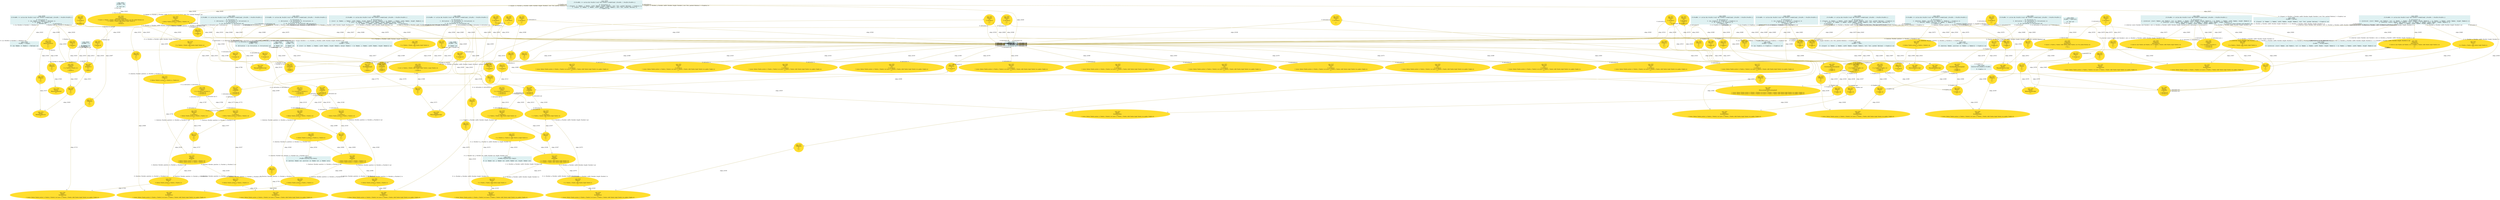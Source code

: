 digraph g{node_21521 [shape="box", style="filled", color="#dff1f2", fontname="Courier", label="node_21521
<%=a0%>=theInterface.mouse;

0: {buttons: Number out, position: {x: Number out, y: Number out}}" ]
node_21523 [shape="box", style="filled", color="#dff1f2", fontname="Courier", label="node_21523
<%=a0%>=theInterface.layout;

0: {x: Number out, y: Number out, width: Number out, height: Number out}" ]
node_21525 [shape="box", style="filled", color="#dff1f2", fontname="Courier", label="node_21525
theInterface.graphics=<%=a0%>;

0: Graphics in" ]
node_21533 [shape="ellipse", style="filled", color="#ffde2f", fontname="Times", label="node_21533
Identifier
#thebuttonsofthemouse
0: ?" ]
node_21536 [shape="ellipse", style="filled", color="#ffde2f", fontname="Times", label="node_21536
CoReference
$?
0: ?
1: ?" ]
node_21539 [shape="ellipse", style="filled", color="#ffde2f", fontname="Times", label="node_21539
Identifier
#thepositionofthemouse
0: ?" ]
node_21541 [shape="ellipse", style="filled", color="#ffde2f", fontname="Times", label="node_21541
CoReference
$?
0: ?
1: ?" ]
node_21544 [shape="ellipse", style="filled", color="#ffde2f", fontname="Times", label="node_21544
Composition
{buttons:$,position:$}
0: ?
1: ?
2: ?" ]
node_21548 [shape="ellipse", style="filled", color="#ffde2f", fontname="Times", label="node_21548
Identifier
#thelayoutforbuttonwidget
0: ?" ]
node_21551 [shape="ellipse", style="filled", color="#ffde2f", fontname="Times", label="node_21551
CoReference
$?
0: ?
1: ?" ]
node_21554 [shape="ellipse", style="filled", color="#ffde2f", fontname="Times", label="node_21554
Identifier
#thegraphicsforbuttonwidget
0: ?" ]
node_21557 [shape="ellipse", style="filled", color="#ffde2f", fontname="Times", label="node_21557
Reference
$!
0: ?
1: ?" ]
node_21570 [shape="ellipse", style="filled", color="#ffde2f", fontname="Times", label="node_21570
Reference
$!
0: ?
1: ?" ]
node_21574 [shape="ellipse", style="filled", color="#ffde2f", fontname="Times", label="node_21574
Identifier
#$withaddedmargin$
0: ?
1: ?
2: Number in" ]
node_21579 [shape="ellipse", style="filled", color="#ffde2f", fontname="Times", label="node_21579
Reference
$!
0: {x: Number, y: Number, width: Number, height: Number} out
1: ?" ]
node_21584 [shape="ellipse", style="filled", color="#ffde2f", fontname="Times", label="node_21584
Composition
{rect:$margin:$}
0: {rect: {x: Number, y: Number, width: Number, height: Number}, margin: Number} out
1: ?
2: Number in" ]
node_21588 [shape="ellipse", style="filled", color="#ffde2f", fontname="Times", label="node_21588
CoReference
$?
0: {x: Number, y: Number, width: Number, height: Number} in
1: ?" ]
node_21602 [shape="ellipse", style="filled", color="#ffde2f", fontname="Times", label="node_21602
Reference
$!
0: ?
1: ?" ]
node_21610 [shape="ellipse", style="filled", color="#ffde2f", fontname="Times", label="node_21610
Identifier
#resultof$==$
0: ?
1: ?
2: Number in" ]
node_21615 [shape="ellipse", style="filled", color="#ffde2f", fontname="Times", label="node_21615
Reference
$!
0: Boolean out
1: ?" ]
node_21620 [shape="ellipse", style="filled", color="#ffde2f", fontname="Times", label="node_21620
Composition
{a:$,b:$}
0: {a: Number, b: Number} out
1: ?
2: Number in" ]
node_21624 [shape="ellipse", style="filled", color="#ffde2f", fontname="Times", label="node_21624
CoReference
$?
0: Boolean in
1: ?" ]
node_21636 [shape="ellipse", style="filled", color="#ffde2f", fontname="Times", label="node_21636
Composition
{layout:$text:$pushed:$}
0: {layout: {x: Number, y: Number, width: Number, height: Number}, text: Text, pushed: Boolean} out
1: {x: Number, y: Number, width: Number, height: Number} in
2: Text in
3: Boolean in" ]
node_21641 [shape="ellipse", style="filled", color="#ffde2f", fontname="Times", label="node_21641
CoReference
$?
0: Graphics in
1: ?" ]
node_21659 [shape="ellipse", style="filled", color="#ffde2f", fontname="Times", label="node_21659
Identifier
#thelayoutforlabelwidget
0: ?" ]
node_21662 [shape="ellipse", style="filled", color="#ffde2f", fontname="Times", label="node_21662
CoReference
$?
0: ?
1: ?" ]
node_21665 [shape="ellipse", style="filled", color="#ffde2f", fontname="Times", label="node_21665
Identifier
#thegraphicsforlabelwidget
0: ?" ]
node_21668 [shape="ellipse", style="filled", color="#ffde2f", fontname="Times", label="node_21668
Reference
$!
0: ?
1: ?" ]
node_21677 [shape="ellipse", style="filled", color="#ffde2f", fontname="Times", label="node_21677
Reference
$!
0: ?
1: ?" ]
node_21682 [shape="ellipse", style="filled", color="#ffde2f", fontname="Times", label="node_21682
Composition
{layout:$text:$}
0: {layout: {x: Number, y: Number, width: Number, height: Number}, text: Text, pushed: Boolean} out
1: ?
2: Text in" ]
node_21686 [shape="ellipse", style="filled", color="#ffde2f", fontname="Times", label="node_21686
CoReference
$?
0: Graphics in
1: ?" ]
node_21704 [shape="ellipse", style="filled", color="#ffde2f", fontname="Times", label="node_21704
Identifier
#resultof$.mouse
0: ?
1: {mouse: {buttons: Number, position: {x: Number, y: Number}} out, layout: {x: Number, y: Number, width: Number, height: Number} out, graphics: Graphics in}" ]
node_21708 [shape="ellipse", style="filled", color="#ffde2f", fontname="Times", label="node_21708
Reference
$!
0: {buttons: Number, position: {x: Number, y: Number}} in
1: ?" ]
node_21711 [shape="ellipse", style="filled", color="#ffde2f", fontname="Times", label="node_21711
CoReference
$?
0: ?
1: ?" ]
node_21717 [shape="ellipse", style="filled", color="#ffde2f", fontname="Times", label="node_21717
Affectation
$=$
0: Activation in
1: {mouse: {buttons: Number, position: {x: Number, y: Number}} out, layout: {x: Number, y: Number, width: Number, height: Number} out, graphics: Graphics in}
2: ?" ]
node_21726 [shape="ellipse", style="filled", color="#ffde2f", fontname="Times", label="node_21726
Identifier
#resultof$.mouse
0: ?
1: {mouse: {buttons: Number, position: {x: Number, y: Number}} out, layout: {x: Number, y: Number, width: Number, height: Number} out, graphics: Graphics in}" ]
node_21730 [shape="ellipse", style="filled", color="#ffde2f", fontname="Times", label="node_21730
Reference
$!
0: {buttons: Number, position: {x: Number, y: Number}} in
1: ?" ]
node_21733 [shape="ellipse", style="filled", color="#ffde2f", fontname="Times", label="node_21733
CoReference
$?
0: ?
1: ?" ]
node_21739 [shape="ellipse", style="filled", color="#ffde2f", fontname="Times", label="node_21739
Affectation
$=$
0: Activation in
1: {mouse: {buttons: Number, position: {x: Number, y: Number}} out, layout: {x: Number, y: Number, width: Number, height: Number} out, graphics: Graphics in}
2: ?" ]
node_21748 [shape="ellipse", style="filled", color="#ffde2f", fontname="Times", label="node_21748
Identifier
#both$and$
0: ?
1: {buttons: Number, position: {x: Number, y: Number}} out
2: {buttons: Number, position: {x: Number, y: Number}} out" ]
node_21753 [shape="ellipse", style="filled", color="#ffde2f", fontname="Times", label="node_21753
CoReference
$?
0: {buttons: Number in, position: {x: Number in, y: Number in}}
1: ?" ]
node_21756 [shape="ellipse", style="filled", color="#ffde2f", fontname="Times", label="node_21756
Reference
$!
0: ?
1: ?" ]
node_21760 [shape="ellipse", style="filled", color="#ffde2f", fontname="Times", label="node_21760
Affectation
$=$
0: Activation in
1: {buttons: Number, position: {x: Number, y: Number}} out
2: ?" ]
node_21765 [shape="ellipse", style="filled", color="#ffde2f", fontname="Times", label="node_21765
Affectation
$=$
0: Activation in
1: {buttons: Number, position: {x: Number, y: Number}} out
2: ?" ]
node_21770 [shape="ellipse", style="filled", color="#ffde2f", fontname="Times", label="node_21770
Identifier
variableall$$
0: ?
1: Activation out
2: Activation out" ]
node_21775 [shape="ellipse", style="filled", color="#ffde2f", fontname="Times", label="node_21775
CoReference
$?
0: Activation in
1: ?" ]
node_21783 [shape="ellipse", style="filled", color="#ffde2f", fontname="Times", label="node_21783
Reference
$!
0: Activation out
1: ?" ]
node_21786 [shape="ellipse", style="filled", color="#ffde2f", fontname="Times", label="node_21786
Composition
{a:$b:$}
0: {a: Activation, b: Activation} in
1: Activation out
2: Activation out" ]
node_21803 [shape="ellipse", style="filled", color="#ffde2f", fontname="Times", label="node_21803
Identifier
#thelayoutofsplitcolumncontaining$and$
0: ?
1: {mouse: {buttons: Number, position: {x: Number, y: Number}} out, layout: {x: Number, y: Number, width: Number, height: Number} out, graphics: Graphics in}
2: {mouse: {buttons: Number, position: {x: Number, y: Number}} out, layout: {x: Number, y: Number, width: Number, height: Number} out, graphics: Graphics in}" ]
node_21808 [shape="ellipse", style="filled", color="#ffde2f", fontname="Times", label="node_21808
CoReference
$?
0: ?
1: ?" ]
node_21811 [shape="ellipse", style="filled", color="#ffde2f", fontname="Times", label="node_21811
Identifier
#resultof$.graphics
0: ?
1: {mouse: {buttons: Number, position: {x: Number, y: Number}} out, layout: {x: Number, y: Number, width: Number, height: Number} out, graphics: Graphics in}" ]
node_21815 [shape="ellipse", style="filled", color="#ffde2f", fontname="Times", label="node_21815
Reference
$!
0: Graphics out
1: ?" ]
node_21818 [shape="ellipse", style="filled", color="#ffde2f", fontname="Times", label="node_21818
CoReference
$?
0: ?
1: ?" ]
node_21824 [shape="ellipse", style="filled", color="#ffde2f", fontname="Times", label="node_21824
Affectation
$=$
0: Activation in
1: {mouse: {buttons: Number, position: {x: Number, y: Number}} out, layout: {x: Number, y: Number, width: Number, height: Number} out, graphics: Graphics in}
2: ?" ]
node_21833 [shape="ellipse", style="filled", color="#ffde2f", fontname="Times", label="node_21833
Identifier
#resultof$.graphics
0: ?
1: {mouse: {buttons: Number, position: {x: Number, y: Number}} out, layout: {x: Number, y: Number, width: Number, height: Number} out, graphics: Graphics in}" ]
node_21837 [shape="ellipse", style="filled", color="#ffde2f", fontname="Times", label="node_21837
Reference
$!
0: Graphics out
1: ?" ]
node_21840 [shape="ellipse", style="filled", color="#ffde2f", fontname="Times", label="node_21840
CoReference
$?
0: ?
1: ?" ]
node_21846 [shape="ellipse", style="filled", color="#ffde2f", fontname="Times", label="node_21846
Affectation
$=$
0: Activation in
1: {mouse: {buttons: Number, position: {x: Number, y: Number}} out, layout: {x: Number, y: Number, width: Number, height: Number} out, graphics: Graphics in}
2: ?" ]
node_21855 [shape="ellipse", style="filled", color="#ffde2f", fontname="Times", label="node_21855
Identifier
#resultofgraphicscontaining$and$
0: ?
1: Graphics in
2: Graphics in" ]
node_21860 [shape="ellipse", style="filled", color="#ffde2f", fontname="Times", label="node_21860
Reference
$!
0: Graphics out
1: ?" ]
node_21866 [shape="ellipse", style="filled", color="#ffde2f", fontname="Times", label="node_21866
Composition
{a:$,b:$}
0: {a: Graphics, b: Graphics} out
1: Graphics in
2: Graphics in" ]
node_21870 [shape="ellipse", style="filled", color="#ffde2f", fontname="Times", label="node_21870
CoReference
$?
0: Graphics in
1: ?" ]
node_21895 [shape="ellipse", style="filled", color="#ffde2f", fontname="Times", label="node_21895
Composition
{start:$end:$}
0: ?
1: Number in
2: Number in" ]
node_21899 [shape="ellipse", style="filled", color="#ffde2f", fontname="Times", label="node_21899
Reference
$!
0: ?
1: ?" ]
node_21903 [shape="ellipse", style="filled", color="#ffde2f", fontname="Times", label="node_21903
Composition
{interval:$rect:$}
0: {interval: {start: Number, end: Number}, rect: {x: Number, y: Number, width: Number, height: Number}} out
1: ?
2: ?" ]
node_21907 [shape="ellipse", style="filled", color="#ffde2f", fontname="Times", label="node_21907
Identifier
#resultof$.layout
0: ?
1: {mouse: {buttons: Number, position: {x: Number, y: Number}} out, layout: {x: Number, y: Number, width: Number, height: Number} out, graphics: Graphics in}" ]
node_21911 [shape="ellipse", style="filled", color="#ffde2f", fontname="Times", label="node_21911
Reference
$!
0: {x: Number, y: Number, width: Number, height: Number} in
1: ?" ]
node_21914 [shape="ellipse", style="filled", color="#ffde2f", fontname="Times", label="node_21914
CoReference
$?
0: ?
1: ?" ]
node_21920 [shape="ellipse", style="filled", color="#ffde2f", fontname="Times", label="node_21920
Affectation
$=$
0: Activation in
1: {mouse: {buttons: Number, position: {x: Number, y: Number}} out, layout: {x: Number, y: Number, width: Number, height: Number} out, graphics: Graphics in}
2: ?" ]
node_21934 [shape="ellipse", style="filled", color="#ffde2f", fontname="Times", label="node_21934
Composition
{start:$end:$}
0: ?
1: Number in
2: Number in" ]
node_21938 [shape="ellipse", style="filled", color="#ffde2f", fontname="Times", label="node_21938
Composition
{interval:$rect:$}
0: {interval: {start: Number, end: Number}, rect: {x: Number, y: Number, width: Number, height: Number}} out
1: ?
2: ?" ]
node_21942 [shape="ellipse", style="filled", color="#ffde2f", fontname="Times", label="node_21942
Identifier
#resultof$.layout
0: ?
1: {mouse: {buttons: Number, position: {x: Number, y: Number}} out, layout: {x: Number, y: Number, width: Number, height: Number} out, graphics: Graphics in}" ]
node_21946 [shape="ellipse", style="filled", color="#ffde2f", fontname="Times", label="node_21946
Reference
$!
0: {x: Number, y: Number, width: Number, height: Number} in
1: ?" ]
node_21949 [shape="ellipse", style="filled", color="#ffde2f", fontname="Times", label="node_21949
CoReference
$?
0: ?
1: ?" ]
node_21955 [shape="ellipse", style="filled", color="#ffde2f", fontname="Times", label="node_21955
Affectation
$=$
0: Activation in
1: {mouse: {buttons: Number, position: {x: Number, y: Number}} out, layout: {x: Number, y: Number, width: Number, height: Number} out, graphics: Graphics in}
2: ?" ]
node_21969 [shape="ellipse", style="filled", color="#ffde2f", fontname="Times", label="node_21969
Identifier
variableall$$
0: ?
1: Activation out
2: Activation out" ]
node_21974 [shape="ellipse", style="filled", color="#ffde2f", fontname="Times", label="node_21974
CoReference
$?
0: Activation in
1: ?" ]
node_21977 [shape="ellipse", style="filled", color="#ffde2f", fontname="Times", label="node_21977
Reference
$!
0: Activation out
1: ?" ]
node_21980 [shape="ellipse", style="filled", color="#ffde2f", fontname="Times", label="node_21980
Composition
{a:$b:$}
0: {a: Activation, b: Activation} in
1: Activation out
2: Activation out" ]
node_22002 [shape="ellipse", style="filled", color="#ffde2f", fontname="Times", label="node_22002
Identifier
#themouseforcursorwidget
0: ?" ]
node_22005 [shape="ellipse", style="filled", color="#ffde2f", fontname="Times", label="node_22005
CoReference
$?
0: ?
1: ?" ]
node_22008 [shape="ellipse", style="filled", color="#ffde2f", fontname="Times", label="node_22008
Identifier
#thegraphicsforcursorwidget
0: ?" ]
node_22011 [shape="ellipse", style="filled", color="#ffde2f", fontname="Times", label="node_22011
Reference
$!
0: ?
1: ?" ]
node_22020 [shape="ellipse", style="filled", color="#ffde2f", fontname="Times", label="node_22020
Reference
$!
0: {buttons: Number, position: {x: Number, y: Number}} out
1: ?" ]
node_22023 [shape="ellipse", style="filled", color="#ffde2f", fontname="Times", label="node_22023
CoReference
$?
0: Graphics in
1: ?" ]
node_22040 [shape="ellipse", style="filled", color="#ffde2f", fontname="Times", label="node_22040
Identifier
#resultof$.mouse
0: ?
1: {mouse: {buttons: Number, position: {x: Number, y: Number}} out, layout: {x: Number, y: Number, width: Number, height: Number} out, graphics: Graphics in}" ]
node_22044 [shape="ellipse", style="filled", color="#ffde2f", fontname="Times", label="node_22044
Reference
$!
0: {buttons: Number, position: {x: Number, y: Number}} in
1: ?" ]
node_22047 [shape="ellipse", style="filled", color="#ffde2f", fontname="Times", label="node_22047
CoReference
$?
0: ?
1: ?" ]
node_22053 [shape="ellipse", style="filled", color="#ffde2f", fontname="Times", label="node_22053
Affectation
$=$
0: Activation in
1: {mouse: {buttons: Number, position: {x: Number, y: Number}} out, layout: {x: Number, y: Number, width: Number, height: Number} out, graphics: Graphics in}
2: ?" ]
node_22062 [shape="ellipse", style="filled", color="#ffde2f", fontname="Times", label="node_22062
Identifier
#resultof$.mouse
0: ?
1: {mouse: {buttons: Number, position: {x: Number, y: Number}} out, layout: {x: Number, y: Number, width: Number, height: Number} out, graphics: Graphics in}" ]
node_22066 [shape="ellipse", style="filled", color="#ffde2f", fontname="Times", label="node_22066
Reference
$!
0: {buttons: Number, position: {x: Number, y: Number}} in
1: ?" ]
node_22069 [shape="ellipse", style="filled", color="#ffde2f", fontname="Times", label="node_22069
CoReference
$?
0: ?
1: ?" ]
node_22075 [shape="ellipse", style="filled", color="#ffde2f", fontname="Times", label="node_22075
Affectation
$=$
0: Activation in
1: {mouse: {buttons: Number, position: {x: Number, y: Number}} out, layout: {x: Number, y: Number, width: Number, height: Number} out, graphics: Graphics in}
2: ?" ]
node_22084 [shape="ellipse", style="filled", color="#ffde2f", fontname="Times", label="node_22084
Identifier
#both$and$
0: ?
1: {buttons: Number, position: {x: Number, y: Number}} out
2: {buttons: Number, position: {x: Number, y: Number}} out" ]
node_22089 [shape="ellipse", style="filled", color="#ffde2f", fontname="Times", label="node_22089
CoReference
$?
0: {buttons: Number in, position: {x: Number in, y: Number in}}
1: ?" ]
node_22092 [shape="ellipse", style="filled", color="#ffde2f", fontname="Times", label="node_22092
Reference
$!
0: ?
1: ?" ]
node_22096 [shape="ellipse", style="filled", color="#ffde2f", fontname="Times", label="node_22096
Affectation
$=$
0: Activation in
1: {buttons: Number, position: {x: Number, y: Number}} out
2: ?" ]
node_22101 [shape="ellipse", style="filled", color="#ffde2f", fontname="Times", label="node_22101
Affectation
$=$
0: Activation in
1: {buttons: Number, position: {x: Number, y: Number}} out
2: ?" ]
node_22106 [shape="ellipse", style="filled", color="#ffde2f", fontname="Times", label="node_22106
Identifier
variableall$$
0: ?
1: Activation out
2: Activation out" ]
node_22111 [shape="ellipse", style="filled", color="#ffde2f", fontname="Times", label="node_22111
CoReference
$?
0: Activation in
1: ?" ]
node_22114 [shape="ellipse", style="filled", color="#ffde2f", fontname="Times", label="node_22114
Reference
$!
0: Activation out
1: ?" ]
node_22117 [shape="ellipse", style="filled", color="#ffde2f", fontname="Times", label="node_22117
Composition
{a:$b:$}
0: {a: Activation, b: Activation} in
1: Activation out
2: Activation out" ]
node_22134 [shape="ellipse", style="filled", color="#ffde2f", fontname="Times", label="node_22134
Identifier
#resultof$.layout
0: ?
1: {mouse: {buttons: Number, position: {x: Number, y: Number}} out, layout: {x: Number, y: Number, width: Number, height: Number} out, graphics: Graphics in}" ]
node_22138 [shape="ellipse", style="filled", color="#ffde2f", fontname="Times", label="node_22138
Reference
$!
0: {x: Number, y: Number, width: Number, height: Number} in
1: ?" ]
node_22141 [shape="ellipse", style="filled", color="#ffde2f", fontname="Times", label="node_22141
CoReference
$?
0: ?
1: ?" ]
node_22147 [shape="ellipse", style="filled", color="#ffde2f", fontname="Times", label="node_22147
Affectation
$=$
0: Activation in
1: {mouse: {buttons: Number, position: {x: Number, y: Number}} out, layout: {x: Number, y: Number, width: Number, height: Number} out, graphics: Graphics in}
2: ?" ]
node_22156 [shape="ellipse", style="filled", color="#ffde2f", fontname="Times", label="node_22156
Identifier
#resultof$.layout
0: ?
1: {mouse: {buttons: Number, position: {x: Number, y: Number}} out, layout: {x: Number, y: Number, width: Number, height: Number} out, graphics: Graphics in}" ]
node_22160 [shape="ellipse", style="filled", color="#ffde2f", fontname="Times", label="node_22160
Reference
$!
0: {x: Number, y: Number, width: Number, height: Number} in
1: ?" ]
node_22163 [shape="ellipse", style="filled", color="#ffde2f", fontname="Times", label="node_22163
CoReference
$?
0: ?
1: ?" ]
node_22169 [shape="ellipse", style="filled", color="#ffde2f", fontname="Times", label="node_22169
Affectation
$=$
0: Activation in
1: {mouse: {buttons: Number, position: {x: Number, y: Number}} out, layout: {x: Number, y: Number, width: Number, height: Number} out, graphics: Graphics in}
2: ?" ]
node_22178 [shape="ellipse", style="filled", color="#ffde2f", fontname="Times", label="node_22178
Identifier
#both2$and$
0: ?
1: {x: Number, y: Number, width: Number, height: Number} out
2: {x: Number, y: Number, width: Number, height: Number} out" ]
node_22183 [shape="ellipse", style="filled", color="#ffde2f", fontname="Times", label="node_22183
CoReference
$?
0: {x: Number in, y: Number in, width: Number in, height: Number in}
1: ?" ]
node_22186 [shape="ellipse", style="filled", color="#ffde2f", fontname="Times", label="node_22186
Reference
$!
0: ?
1: ?" ]
node_22190 [shape="ellipse", style="filled", color="#ffde2f", fontname="Times", label="node_22190
Affectation
$=$
0: Activation in
1: {x: Number, y: Number, width: Number, height: Number} out
2: ?" ]
node_22195 [shape="ellipse", style="filled", color="#ffde2f", fontname="Times", label="node_22195
Affectation
$=$
0: Activation in
1: {x: Number, y: Number, width: Number, height: Number} out
2: ?" ]
node_22200 [shape="ellipse", style="filled", color="#ffde2f", fontname="Times", label="node_22200
Identifier
variableall$$
0: ?
1: Activation out
2: Activation out" ]
node_22205 [shape="ellipse", style="filled", color="#ffde2f", fontname="Times", label="node_22205
CoReference
$?
0: Activation in
1: ?" ]
node_22208 [shape="ellipse", style="filled", color="#ffde2f", fontname="Times", label="node_22208
Reference
$!
0: Activation out
1: ?" ]
node_22211 [shape="ellipse", style="filled", color="#ffde2f", fontname="Times", label="node_22211
Composition
{a:$b:$}
0: {a: Activation, b: Activation} in
1: Activation out
2: Activation out" ]
node_22228 [shape="ellipse", style="filled", color="#ffde2f", fontname="Times", label="node_22228
Identifier
#resultof$.graphics
0: ?
1: {mouse: {buttons: Number, position: {x: Number, y: Number}} out, layout: {x: Number, y: Number, width: Number, height: Number} out, graphics: Graphics in}" ]
node_22232 [shape="ellipse", style="filled", color="#ffde2f", fontname="Times", label="node_22232
Reference
$!
0: Graphics out
1: ?" ]
node_22235 [shape="ellipse", style="filled", color="#ffde2f", fontname="Times", label="node_22235
CoReference
$?
0: ?
1: ?" ]
node_22241 [shape="ellipse", style="filled", color="#ffde2f", fontname="Times", label="node_22241
Affectation
$=$
0: Activation in
1: {mouse: {buttons: Number, position: {x: Number, y: Number}} out, layout: {x: Number, y: Number, width: Number, height: Number} out, graphics: Graphics in}
2: ?" ]
node_22250 [shape="ellipse", style="filled", color="#ffde2f", fontname="Times", label="node_22250
Identifier
#resultof$.graphics
0: ?
1: {mouse: {buttons: Number, position: {x: Number, y: Number}} out, layout: {x: Number, y: Number, width: Number, height: Number} out, graphics: Graphics in}" ]
node_22254 [shape="ellipse", style="filled", color="#ffde2f", fontname="Times", label="node_22254
Reference
$!
0: Graphics out
1: ?" ]
node_22257 [shape="ellipse", style="filled", color="#ffde2f", fontname="Times", label="node_22257
CoReference
$?
0: ?
1: ?" ]
node_22263 [shape="ellipse", style="filled", color="#ffde2f", fontname="Times", label="node_22263
Affectation
$=$
0: Activation in
1: {mouse: {buttons: Number, position: {x: Number, y: Number}} out, layout: {x: Number, y: Number, width: Number, height: Number} out, graphics: Graphics in}
2: ?" ]
node_22272 [shape="ellipse", style="filled", color="#ffde2f", fontname="Times", label="node_22272
Identifier
#resultofgraphicscontaining$and$
0: ?
1: Graphics in
2: Graphics in" ]
node_22277 [shape="ellipse", style="filled", color="#ffde2f", fontname="Times", label="node_22277
Reference
$!
0: Graphics out
1: ?" ]
node_22280 [shape="ellipse", style="filled", color="#ffde2f", fontname="Times", label="node_22280
Composition
{a:$,b:$}
0: {a: Graphics, b: Graphics} out
1: Graphics in
2: Graphics in" ]
node_22284 [shape="ellipse", style="filled", color="#ffde2f", fontname="Times", label="node_22284
CoReference
$?
0: Graphics in
1: ?" ]
node_22301 [shape="box", style="filled", color="#dff1f2", fontname="Courier", label="node_22301
<%=a0%> = active;

0: Activation out" ]
node_22388 [shape="box", style="filled", color="#dff1f2", fontname="Courier", label="node_22388
<%=a0%> = button;

0: {{layout: {x: Number, y: Number, width: Number, height: Number}, text: Text, pushed: Boolean} -> Graphics} out" ]
node_22390 [shape="box", style="filled", color="#dff1f2", fontname="Courier", label="node_22390
<%=a0%> = inset;

0: {{rect: {x: Number, y: Number, width: Number, height: Number}, margin: Number} -> {x: Number, y: Number, width: Number, height: Number}} out" ]
node_22392 [shape="box", style="filled", color="#dff1f2", fontname="Courier", label="node_22392
<%=a0%> = isEqual;

0: {{a: Number, b: Number} -> Boolean} out" ]
node_22394 [shape="box", style="filled", color="#dff1f2", fontname="Courier", label="node_22394
<%=a0%> = label;

0: {{layout: {x: Number, y: Number, width: Number, height: Number}, text: Text, pushed: Boolean} -> Graphics} out" ]
node_22396 [shape="box", style="filled", color="#dff1f2", fontname="Courier", label="node_22396
<%=a0%> = all;

0: {Activation -> {a: Activation, b: Activation}} out" ]
node_22401 [shape="box", style="filled", color="#dff1f2", fontname="Courier", label="node_22401
<%=a0%> = group;

0: {{a: Graphics, b: Graphics} -> Graphics} out" ]
node_22404 [shape="box", style="filled", color="#dff1f2", fontname="Courier", label="node_22404
<%=a0%> = columnElement;

0: {{interval: {start: Number, end: Number}, rect: {x: Number, y: Number, width: Number, height: Number}} -> {x: Number, y: Number, width: Number, height: Number}} out" ]
node_22407 [shape="box", style="filled", color="#dff1f2", fontname="Courier", label="node_22407
<%=a0%> = cursor;

0: {{buttons: Number, position: {x: Number, y: Number}} -> Graphics} out" ]
node_22409 [shape="box", style="filled", color="#dff1f2", fontname="Courier", label="node_22409
<%=a0%> = 20;

0: Number out" ]
node_22412 [shape="box", style="filled", color="#dff1f2", fontname="Courier", label="node_22412
<%=a0%> = 1;

0: Number out" ]
node_22416 [shape="box", style="filled", color="#dff1f2", fontname="Courier", label="node_22416
<%=a0%> = 0;

0: Number out" ]
node_22418 [shape="box", style="filled", color="#dff1f2", fontname="Courier", label="node_22418
<%=a0%> = 0.5;

0: Number out" ]
node_22421 [shape="box", style="filled", color="#dff1f2", fontname="Courier", label="node_22421
<%=a0%> = OK;

0: Text out" ]
node_22423 [shape="box", style="filled", color="#dff1f2", fontname="Courier", label="node_22423
<%=a0%> = Labeltext;

0: Text out" ]
node_22425 [shape="box", style="filled", color="#dff1f2", fontname="Courier", label="node_22425
if(<%=a0%> === active && <%=a1%>!==null && <%=a1%>!==undefined) {<%=a3%> = <%=a1%>(<%=a2%>);}

0: Activation in
1: {{rect: {x: Number, y: Number, width: Number, height: Number}, margin: Number} -> {x: Number, y: Number, width: Number, height: Number}} in
2: {rect: {x: Number, y: Number, width: Number, height: Number}, margin: Number} in
3: {x: Number, y: Number, width: Number, height: Number} out" ]
node_22430 [shape="box", style="filled", color="#dff1f2", fontname="Courier", label="node_22430
if(<%=a0%> === active && <%=a1%>!==null && <%=a1%>!==undefined) {<%=a3%> = <%=a1%>(<%=a2%>);}

0: Activation in
1: {{a: Number, b: Number} -> Boolean} in
2: {a: Number, b: Number} in
3: Boolean out" ]
node_22435 [shape="box", style="filled", color="#dff1f2", fontname="Courier", label="node_22435
if(<%=a0%> === active && <%=a1%>!==null && <%=a1%>!==undefined) {<%=a3%> = <%=a1%>(<%=a2%>);}

0: Activation in
1: {{layout: {x: Number, y: Number, width: Number, height: Number}, text: Text, pushed: Boolean} -> Graphics} in
2: {layout: {x: Number, y: Number, width: Number, height: Number}, text: Text, pushed: Boolean} in
3: Graphics out" ]
node_22440 [shape="box", style="filled", color="#dff1f2", fontname="Courier", label="node_22440
if(<%=a0%> === active && <%=a1%>!==null && <%=a1%>!==undefined) {<%=a3%> = <%=a1%>(<%=a2%>);}

0: Activation in
1: {{layout: {x: Number, y: Number, width: Number, height: Number}, text: Text, pushed: Boolean} -> Graphics} in
2: {layout: {x: Number, y: Number, width: Number, height: Number}, text: Text, pushed: Boolean} in
3: Graphics out" ]
node_22445 [shape="box", style="filled", color="#dff1f2", fontname="Courier", label="node_22445
if(<%=a0%> === active && <%=a1%>!==null && <%=a1%>!==undefined) {<%=a3%> = <%=a1%>(<%=a2%>);}

0: Activation in
1: {Activation -> {a: Activation, b: Activation}} in
2: Activation in
3: {a: Activation, b: Activation} out" ]
node_22450 [shape="box", style="filled", color="#dff1f2", fontname="Courier", label="node_22450
if(<%=a0%> === active && <%=a1%>!==null && <%=a1%>!==undefined) {<%=a3%> = <%=a1%>(<%=a2%>);}

0: Activation in
1: {{a: Graphics, b: Graphics} -> Graphics} in
2: {a: Graphics, b: Graphics} in
3: Graphics out" ]
node_22455 [shape="box", style="filled", color="#dff1f2", fontname="Courier", label="node_22455
if(<%=a0%> === active && <%=a1%>!==null && <%=a1%>!==undefined) {<%=a3%> = <%=a1%>(<%=a2%>);}

0: Activation in
1: {{interval: {start: Number, end: Number}, rect: {x: Number, y: Number, width: Number, height: Number}} -> {x: Number, y: Number, width: Number, height: Number}} in
2: {interval: {start: Number, end: Number}, rect: {x: Number, y: Number, width: Number, height: Number}} in
3: {x: Number, y: Number, width: Number, height: Number} out" ]
node_22461 [shape="box", style="filled", color="#dff1f2", fontname="Courier", label="node_22461
if(<%=a0%> === active && <%=a1%>!==null && <%=a1%>!==undefined) {<%=a3%> = <%=a1%>(<%=a2%>);}

0: Activation in
1: {{interval: {start: Number, end: Number}, rect: {x: Number, y: Number, width: Number, height: Number}} -> {x: Number, y: Number, width: Number, height: Number}} in
2: {interval: {start: Number, end: Number}, rect: {x: Number, y: Number, width: Number, height: Number}} in
3: {x: Number, y: Number, width: Number, height: Number} out" ]
node_22467 [shape="box", style="filled", color="#dff1f2", fontname="Courier", label="node_22467
if(<%=a0%> === active && <%=a1%>!==null && <%=a1%>!==undefined) {<%=a3%> = <%=a1%>(<%=a2%>);}

0: Activation in
1: {Activation -> {a: Activation, b: Activation}} in
2: Activation in
3: {a: Activation, b: Activation} out" ]
node_22472 [shape="box", style="filled", color="#dff1f2", fontname="Courier", label="node_22472
if(<%=a0%> === active && <%=a1%>!==null && <%=a1%>!==undefined) {<%=a3%> = <%=a1%>(<%=a2%>);}

0: Activation in
1: {{buttons: Number, position: {x: Number, y: Number}} -> Graphics} in
2: {buttons: Number, position: {x: Number, y: Number}} in
3: Graphics out" ]
node_22477 [shape="box", style="filled", color="#dff1f2", fontname="Courier", label="node_22477
if(<%=a0%> === active && <%=a1%>!==null && <%=a1%>!==undefined) {<%=a3%> = <%=a1%>(<%=a2%>);}

0: Activation in
1: {Activation -> {a: Activation, b: Activation}} in
2: Activation in
3: {a: Activation, b: Activation} out" ]
node_22482 [shape="box", style="filled", color="#dff1f2", fontname="Courier", label="node_22482
if(<%=a0%> === active && <%=a1%>!==null && <%=a1%>!==undefined) {<%=a3%> = <%=a1%>(<%=a2%>);}

0: Activation in
1: {Activation -> {a: Activation, b: Activation}} in
2: Activation in
3: {a: Activation, b: Activation} out" ]
node_22487 [shape="box", style="filled", color="#dff1f2", fontname="Courier", label="node_22487
if(<%=a0%> === active && <%=a1%>!==null && <%=a1%>!==undefined) {<%=a3%> = <%=a1%>(<%=a2%>);}

0: Activation in
1: {{a: Graphics, b: Graphics} -> Graphics} in
2: {a: Graphics, b: Graphics} in
3: Graphics out" ]
node_22495 [shape="ellipse", style="filled", color="#ffde2f", fontname="Times", label="node_22495
Affectation
$=$
0: Activation in
1: ?
2: ?" ]
node_22499 [shape="ellipse", style="filled", color="#ffde2f", fontname="Times", label="node_22499
Affectation
$=$
0: Activation in
1: ?
2: ?" ]
node_22503 [shape="ellipse", style="filled", color="#ffde2f", fontname="Times", label="node_22503
Affectation
$=$
0: Activation in
1: ?
2: ?" ]
node_22507 [shape="ellipse", style="filled", color="#ffde2f", fontname="Times", label="node_22507
Affectation
$=$
0: Activation in

2: ?" ]
node_22511 [shape="ellipse", style="filled", color="#ffde2f", fontname="Times", label="node_22511
Affectation
$=$
0: Activation in
1: ?
2: ?" ]
node_22515 [shape="ellipse", style="filled", color="#ffde2f", fontname="Times", label="node_22515
Affectation
$=$
0: Activation in
1: ?
2: ?" ]
node_22519 [shape="ellipse", style="filled", color="#ffde2f", fontname="Times", label="node_22519
Affectation
$=$
0: Activation in
1: {buttons: Number, position: {x: Number, y: Number}} out
2: ?" ]
node_22523 [shape="ellipse", style="filled", color="#ffde2f", fontname="Times", label="node_22523
Affectation
$=$
0: Activation in
1: ?
2: ?" ]
node_22527 [shape="ellipse", style="filled", color="#ffde2f", fontname="Times", label="node_22527
Affectation
$=$
0: Activation in
1: Graphics in
2: ?" ]
node_22531 [shape="ellipse", style="filled", color="#ffde2f", fontname="Times", label="node_22531
Affectation
$=$
0: Activation in
1: ?
2: ?" ]
node_22535 [shape="ellipse", style="filled", color="#ffde2f", fontname="Times", label="node_22535
Affectation
$=$
0: Activation in

2: ?" ]
node_22539 [shape="ellipse", style="filled", color="#ffde2f", fontname="Times", label="node_22539
Affectation
$=$
0: Activation in
1: ?
2: ?" ]
node_21536 -> node_21533 [dir=none, arrowHead=none, fontname="Times-Italic", arrowsize=1, color="#9d8400", label="edge_21537",  headlabel="0", taillabel="1" ]
node_21541 -> node_21539 [dir=none, arrowHead=none, fontname="Times-Italic", arrowsize=1, color="#9d8400", label="edge_21542",  headlabel="0", taillabel="1" ]
node_21544 -> node_21536 [dir=none, arrowHead=none, fontname="Times-Italic", arrowsize=1, color="#9d8400", label="edge_21545",  headlabel="0", taillabel="1: buttons" ]
node_21544 -> node_21541 [dir=none, arrowHead=none, fontname="Times-Italic", arrowsize=1, color="#9d8400", label="edge_21546",  headlabel="0", taillabel="2: position" ]
node_21551 -> node_21548 [dir=none, arrowHead=none, fontname="Times-Italic", arrowsize=1, color="#9d8400", label="edge_21552",  headlabel="0", taillabel="1" ]
node_21557 -> node_21554 [dir=none, arrowHead=none, fontname="Times-Italic", arrowsize=1, color="#9d8400", label="edge_21558",  headlabel="0", taillabel="1" ]
node_21570 -> node_21548 [dir=none, arrowHead=none, fontname="Times-Italic", arrowsize=1, color="#9d8400", label="edge_21571",  headlabel="0", taillabel="1" ]
node_21574 -> node_21570 [dir=none, arrowHead=none, fontname="Times-Italic", arrowsize=1, color="#9d8400", label="edge_21576",  headlabel="0", taillabel="1" ]
node_21579 -> node_21574 [dir=none, arrowHead=none, fontname="Times-Italic", arrowsize=1, color="#9d8400", label="edge_21580",  headlabel="0", taillabel="1" ]
node_21584 -> node_21570 [dir=none, arrowHead=none, fontname="Times-Italic", arrowsize=1, color="#9d8400", label="edge_21586",  headlabel="0", taillabel="1: rect" ]
node_21588 -> node_21574 [dir=none, arrowHead=none, fontname="Times-Italic", arrowsize=1, color="#9d8400", label="edge_21589",  headlabel="0", taillabel="1" ]
node_21602 -> node_21533 [dir=none, arrowHead=none, fontname="Times-Italic", arrowsize=1, color="#9d8400", label="edge_21603",  headlabel="0", taillabel="1" ]
node_21610 -> node_21602 [dir=none, arrowHead=none, fontname="Times-Italic", arrowsize=1, color="#9d8400", label="edge_21611",  headlabel="0", taillabel="1" ]
node_21615 -> node_21610 [dir=none, arrowHead=none, fontname="Times-Italic", arrowsize=1, color="#9d8400", label="edge_21616",  headlabel="0", taillabel="1" ]
node_21620 -> node_21602 [dir=none, arrowHead=none, fontname="Times-Italic", arrowsize=1, color="#9d8400", label="edge_21621",  headlabel="0", taillabel="1: a" ]
node_21624 -> node_21610 [dir=none, arrowHead=none, fontname="Times-Italic", arrowsize=1, color="#9d8400", label="edge_21625",  headlabel="0", taillabel="1" ]
node_21641 -> node_21554 [dir=none, arrowHead=none, fontname="Times-Italic", arrowsize=1, color="#9d8400", label="edge_21642",  headlabel="0", taillabel="1" ]
node_21662 -> node_21659 [dir=none, arrowHead=none, fontname="Times-Italic", arrowsize=1, color="#9d8400", label="edge_21663",  headlabel="0", taillabel="1" ]
node_21668 -> node_21665 [dir=none, arrowHead=none, fontname="Times-Italic", arrowsize=1, color="#9d8400", label="edge_21669",  headlabel="0", taillabel="1" ]
node_21677 -> node_21659 [dir=none, arrowHead=none, fontname="Times-Italic", arrowsize=1, color="#9d8400", label="edge_21678",  headlabel="0", taillabel="1" ]
node_21682 -> node_21677 [dir=none, arrowHead=none, fontname="Times-Italic", arrowsize=1, color="#9d8400", label="edge_21683",  headlabel="0", taillabel="1: layout" ]
node_21686 -> node_21665 [dir=none, arrowHead=none, fontname="Times-Italic", arrowsize=1, color="#9d8400", label="edge_21687",  headlabel="0", taillabel="1" ]
node_21708 -> node_21704 [dir=none, arrowHead=none, fontname="Times-Italic", arrowsize=1, color="#9d8400", label="edge_21709",  headlabel="0", taillabel="1" ]
node_21711 -> node_21704 [dir=none, arrowHead=none, fontname="Times-Italic", arrowsize=1, color="#9d8400", label="edge_21712",  headlabel="0", taillabel="1" ]
node_21730 -> node_21726 [dir=none, arrowHead=none, fontname="Times-Italic", arrowsize=1, color="#9d8400", label="edge_21731",  headlabel="0", taillabel="1" ]
node_21733 -> node_21726 [dir=none, arrowHead=none, fontname="Times-Italic", arrowsize=1, color="#9d8400", label="edge_21734",  headlabel="0", taillabel="1" ]
node_21753 -> node_21748 [dir=none, arrowHead=none, fontname="Times-Italic", arrowsize=1, color="#9d8400", label="edge_21754",  headlabel="0", taillabel="1" ]
node_21756 -> node_21748 [dir=none, arrowHead=none, fontname="Times-Italic", arrowsize=1, color="#9d8400", label="edge_21757",  headlabel="0", taillabel="1" ]
node_21760 -> node_21756 [dir=none, arrowHead=none, fontname="Times-Italic", arrowsize=1, color="#9d8400", label="edge_21762",  headlabel="0", taillabel="2" ]
node_21765 -> node_21756 [dir=none, arrowHead=none, fontname="Times-Italic", arrowsize=1, color="#9d8400", label="edge_21767",  headlabel="0", taillabel="2" ]
node_21770 -> node_21760 [dir=none, arrowHead=none, fontname="Times-Italic", arrowsize=1, color="#9d8400", label="edge_21771",  headlabel="0: Activation in", taillabel="1: Activation out" ]
node_21770 -> node_21765 [dir=none, arrowHead=none, fontname="Times-Italic", arrowsize=1, color="#9d8400", label="edge_21772",  headlabel="0: Activation in", taillabel="2: Activation out" ]
node_21775 -> node_21770 [dir=none, arrowHead=none, fontname="Times-Italic", arrowsize=1, color="#9d8400", label="edge_21776",  headlabel="0", taillabel="1" ]
node_21783 -> node_21770 [dir=none, arrowHead=none, fontname="Times-Italic", arrowsize=1, color="#9d8400", label="edge_21784",  headlabel="0", taillabel="1" ]
node_21786 -> node_21760 [dir=none, arrowHead=none, fontname="Times-Italic", arrowsize=1, color="#9d8400", label="edge_21787",  headlabel="0: Activation in", taillabel="1: Activation out: a" ]
node_21786 -> node_21765 [dir=none, arrowHead=none, fontname="Times-Italic", arrowsize=1, color="#9d8400", label="edge_21788",  headlabel="0: Activation in", taillabel="2: Activation out: b" ]
node_21808 -> node_21803 [dir=none, arrowHead=none, fontname="Times-Italic", arrowsize=1, color="#9d8400", label="edge_21809",  headlabel="0", taillabel="1" ]
node_21815 -> node_21811 [dir=none, arrowHead=none, fontname="Times-Italic", arrowsize=1, color="#9d8400", label="edge_21816",  headlabel="0", taillabel="1" ]
node_21818 -> node_21811 [dir=none, arrowHead=none, fontname="Times-Italic", arrowsize=1, color="#9d8400", label="edge_21819",  headlabel="0", taillabel="1" ]
node_21837 -> node_21833 [dir=none, arrowHead=none, fontname="Times-Italic", arrowsize=1, color="#9d8400", label="edge_21838",  headlabel="0", taillabel="1" ]
node_21840 -> node_21833 [dir=none, arrowHead=none, fontname="Times-Italic", arrowsize=1, color="#9d8400", label="edge_21841",  headlabel="0", taillabel="1" ]
node_21860 -> node_21855 [dir=none, arrowHead=none, fontname="Times-Italic", arrowsize=1, color="#9d8400", label="edge_21861",  headlabel="0", taillabel="1" ]
node_21870 -> node_21855 [dir=none, arrowHead=none, fontname="Times-Italic", arrowsize=1, color="#9d8400", label="edge_21871",  headlabel="0", taillabel="1" ]
node_21899 -> node_21803 [dir=none, arrowHead=none, fontname="Times-Italic", arrowsize=1, color="#9d8400", label="edge_21900",  headlabel="0", taillabel="1" ]
node_21903 -> node_21895 [dir=none, arrowHead=none, fontname="Times-Italic", arrowsize=1, color="#9d8400", label="edge_21904",  headlabel="0", taillabel="1: interval" ]
node_21903 -> node_21899 [dir=none, arrowHead=none, fontname="Times-Italic", arrowsize=1, color="#9d8400", label="edge_21905",  headlabel="0", taillabel="2: rect" ]
node_21911 -> node_21907 [dir=none, arrowHead=none, fontname="Times-Italic", arrowsize=1, color="#9d8400", label="edge_21912",  headlabel="0", taillabel="1" ]
node_21914 -> node_21907 [dir=none, arrowHead=none, fontname="Times-Italic", arrowsize=1, color="#9d8400", label="edge_21915",  headlabel="0", taillabel="1" ]
node_21938 -> node_21899 [dir=none, arrowHead=none, fontname="Times-Italic", arrowsize=1, color="#9d8400", label="edge_21939",  headlabel="0", taillabel="2: rect" ]
node_21938 -> node_21934 [dir=none, arrowHead=none, fontname="Times-Italic", arrowsize=1, color="#9d8400", label="edge_21940",  headlabel="0", taillabel="1: interval" ]
node_21946 -> node_21942 [dir=none, arrowHead=none, fontname="Times-Italic", arrowsize=1, color="#9d8400", label="edge_21947",  headlabel="0", taillabel="1" ]
node_21949 -> node_21942 [dir=none, arrowHead=none, fontname="Times-Italic", arrowsize=1, color="#9d8400", label="edge_21950",  headlabel="0", taillabel="1" ]
node_21974 -> node_21969 [dir=none, arrowHead=none, fontname="Times-Italic", arrowsize=1, color="#9d8400", label="edge_21975",  headlabel="0", taillabel="1" ]
node_21977 -> node_21969 [dir=none, arrowHead=none, fontname="Times-Italic", arrowsize=1, color="#9d8400", label="edge_21978",  headlabel="0", taillabel="1" ]
node_22005 -> node_22002 [dir=none, arrowHead=none, fontname="Times-Italic", arrowsize=1, color="#9d8400", label="edge_22006",  headlabel="0", taillabel="1" ]
node_22011 -> node_22008 [dir=none, arrowHead=none, fontname="Times-Italic", arrowsize=1, color="#9d8400", label="edge_22012",  headlabel="0", taillabel="1" ]
node_22020 -> node_22002 [dir=none, arrowHead=none, fontname="Times-Italic", arrowsize=1, color="#9d8400", label="edge_22021",  headlabel="0", taillabel="1" ]
node_22023 -> node_22008 [dir=none, arrowHead=none, fontname="Times-Italic", arrowsize=1, color="#9d8400", label="edge_22024",  headlabel="0", taillabel="1" ]
node_22044 -> node_22040 [dir=none, arrowHead=none, fontname="Times-Italic", arrowsize=1, color="#9d8400", label="edge_22045",  headlabel="0", taillabel="1" ]
node_22047 -> node_22040 [dir=none, arrowHead=none, fontname="Times-Italic", arrowsize=1, color="#9d8400", label="edge_22048",  headlabel="0", taillabel="1" ]
node_22066 -> node_22062 [dir=none, arrowHead=none, fontname="Times-Italic", arrowsize=1, color="#9d8400", label="edge_22067",  headlabel="0", taillabel="1" ]
node_22069 -> node_22062 [dir=none, arrowHead=none, fontname="Times-Italic", arrowsize=1, color="#9d8400", label="edge_22070",  headlabel="0", taillabel="1" ]
node_22089 -> node_22084 [dir=none, arrowHead=none, fontname="Times-Italic", arrowsize=1, color="#9d8400", label="edge_22090",  headlabel="0", taillabel="1" ]
node_22092 -> node_22084 [dir=none, arrowHead=none, fontname="Times-Italic", arrowsize=1, color="#9d8400", label="edge_22093",  headlabel="0", taillabel="1" ]
node_22096 -> node_22092 [dir=none, arrowHead=none, fontname="Times-Italic", arrowsize=1, color="#9d8400", label="edge_22098",  headlabel="0", taillabel="2" ]
node_22101 -> node_22092 [dir=none, arrowHead=none, fontname="Times-Italic", arrowsize=1, color="#9d8400", label="edge_22103",  headlabel="0", taillabel="2" ]
node_22106 -> node_22096 [dir=none, arrowHead=none, fontname="Times-Italic", arrowsize=1, color="#9d8400", label="edge_22107",  headlabel="0: Activation in", taillabel="1: Activation out" ]
node_22106 -> node_22101 [dir=none, arrowHead=none, fontname="Times-Italic", arrowsize=1, color="#9d8400", label="edge_22108",  headlabel="0: Activation in", taillabel="2: Activation out" ]
node_22111 -> node_22106 [dir=none, arrowHead=none, fontname="Times-Italic", arrowsize=1, color="#9d8400", label="edge_22112",  headlabel="0", taillabel="1" ]
node_22114 -> node_22106 [dir=none, arrowHead=none, fontname="Times-Italic", arrowsize=1, color="#9d8400", label="edge_22115",  headlabel="0", taillabel="1" ]
node_22117 -> node_22096 [dir=none, arrowHead=none, fontname="Times-Italic", arrowsize=1, color="#9d8400", label="edge_22118",  headlabel="0: Activation in", taillabel="1: Activation out: a" ]
node_22117 -> node_22101 [dir=none, arrowHead=none, fontname="Times-Italic", arrowsize=1, color="#9d8400", label="edge_22119",  headlabel="0: Activation in", taillabel="2: Activation out: b" ]
node_22138 -> node_22134 [dir=none, arrowHead=none, fontname="Times-Italic", arrowsize=1, color="#9d8400", label="edge_22139",  headlabel="0", taillabel="1" ]
node_22141 -> node_22134 [dir=none, arrowHead=none, fontname="Times-Italic", arrowsize=1, color="#9d8400", label="edge_22142",  headlabel="0", taillabel="1" ]
node_22160 -> node_22156 [dir=none, arrowHead=none, fontname="Times-Italic", arrowsize=1, color="#9d8400", label="edge_22161",  headlabel="0", taillabel="1" ]
node_22163 -> node_22156 [dir=none, arrowHead=none, fontname="Times-Italic", arrowsize=1, color="#9d8400", label="edge_22164",  headlabel="0", taillabel="1" ]
node_22183 -> node_22178 [dir=none, arrowHead=none, fontname="Times-Italic", arrowsize=1, color="#9d8400", label="edge_22184",  headlabel="0", taillabel="1" ]
node_22186 -> node_22178 [dir=none, arrowHead=none, fontname="Times-Italic", arrowsize=1, color="#9d8400", label="edge_22187",  headlabel="0", taillabel="1" ]
node_22190 -> node_22186 [dir=none, arrowHead=none, fontname="Times-Italic", arrowsize=1, color="#9d8400", label="edge_22192",  headlabel="0", taillabel="2" ]
node_22195 -> node_22186 [dir=none, arrowHead=none, fontname="Times-Italic", arrowsize=1, color="#9d8400", label="edge_22197",  headlabel="0", taillabel="2" ]
node_22200 -> node_22190 [dir=none, arrowHead=none, fontname="Times-Italic", arrowsize=1, color="#9d8400", label="edge_22201",  headlabel="0: Activation in", taillabel="1: Activation out" ]
node_22200 -> node_22195 [dir=none, arrowHead=none, fontname="Times-Italic", arrowsize=1, color="#9d8400", label="edge_22202",  headlabel="0: Activation in", taillabel="2: Activation out" ]
node_22205 -> node_22200 [dir=none, arrowHead=none, fontname="Times-Italic", arrowsize=1, color="#9d8400", label="edge_22206",  headlabel="0", taillabel="1" ]
node_22208 -> node_22200 [dir=none, arrowHead=none, fontname="Times-Italic", arrowsize=1, color="#9d8400", label="edge_22209",  headlabel="0", taillabel="1" ]
node_22211 -> node_22190 [dir=none, arrowHead=none, fontname="Times-Italic", arrowsize=1, color="#9d8400", label="edge_22212",  headlabel="0: Activation in", taillabel="1: Activation out: a" ]
node_22211 -> node_22195 [dir=none, arrowHead=none, fontname="Times-Italic", arrowsize=1, color="#9d8400", label="edge_22213",  headlabel="0: Activation in", taillabel="2: Activation out: b" ]
node_22232 -> node_22228 [dir=none, arrowHead=none, fontname="Times-Italic", arrowsize=1, color="#9d8400", label="edge_22233",  headlabel="0", taillabel="1" ]
node_22235 -> node_22228 [dir=none, arrowHead=none, fontname="Times-Italic", arrowsize=1, color="#9d8400", label="edge_22236",  headlabel="0", taillabel="1" ]
node_22254 -> node_22250 [dir=none, arrowHead=none, fontname="Times-Italic", arrowsize=1, color="#9d8400", label="edge_22255",  headlabel="0", taillabel="1" ]
node_22257 -> node_22250 [dir=none, arrowHead=none, fontname="Times-Italic", arrowsize=1, color="#9d8400", label="edge_22258",  headlabel="0", taillabel="1" ]
node_22277 -> node_22272 [dir=none, arrowHead=none, fontname="Times-Italic", arrowsize=1, color="#9d8400", label="edge_22278",  headlabel="0", taillabel="1" ]
node_22284 -> node_22272 [dir=none, arrowHead=none, fontname="Times-Italic", arrowsize=1, color="#9d8400", label="edge_22285",  headlabel="0", taillabel="1" ]
node_21636 -> node_21579 [dir=none, arrowHead=none, fontname="Times-Italic", arrowsize=1, color="#9d8400", label="edge_22303",  headlabel="0: {x: Number, y: Number, width: Number, height: Number} out", taillabel="1: {x: Number, y: Number, width: Number, height: Number} in: layout" ]
node_21636 -> node_21615 [dir=none, arrowHead=none, fontname="Times-Italic", arrowsize=1, color="#9d8400", label="edge_22305",  headlabel="0: Boolean out", taillabel="3: Boolean in: pushed" ]
node_22301 -> node_21717 [dir=none, arrowHead=none, fontname="Times-Italic", arrowsize=1, color="#9d8400", label="edge_22322",  headlabel="0: Activation in", taillabel="0: Activation out" ]
node_21748 -> node_21708 [dir=none, arrowHead=none, fontname="Times-Italic", arrowsize=1, color="#9d8400", label="edge_22323",  headlabel="0: {buttons: Number, position: {x: Number, y: Number}} in", taillabel="1: {buttons: Number, position: {x: Number, y: Number}} out" ]
node_21760 -> node_21708 [dir=none, arrowHead=none, fontname="Times-Italic", arrowsize=1, color="#9d8400", label="edge_22324",  headlabel="0: {buttons: Number, position: {x: Number, y: Number}} in", taillabel="1: {buttons: Number, position: {x: Number, y: Number}} out" ]
node_22301 -> node_21739 [dir=none, arrowHead=none, fontname="Times-Italic", arrowsize=1, color="#9d8400", label="edge_22325",  headlabel="0: Activation in", taillabel="0: Activation out" ]
node_21748 -> node_21730 [dir=none, arrowHead=none, fontname="Times-Italic", arrowsize=1, color="#9d8400", label="edge_22326",  headlabel="0: {buttons: Number, position: {x: Number, y: Number}} in", taillabel="2: {buttons: Number, position: {x: Number, y: Number}} out" ]
node_21765 -> node_21730 [dir=none, arrowHead=none, fontname="Times-Italic", arrowsize=1, color="#9d8400", label="edge_22327",  headlabel="0: {buttons: Number, position: {x: Number, y: Number}} in", taillabel="1: {buttons: Number, position: {x: Number, y: Number}} out" ]
node_22301 -> node_21775 [dir=none, arrowHead=none, fontname="Times-Italic", arrowsize=1, color="#9d8400", label="edge_22330",  headlabel="0: Activation in", taillabel="0: Activation out" ]
node_22301 -> node_21824 [dir=none, arrowHead=none, fontname="Times-Italic", arrowsize=1, color="#9d8400", label="edge_22332",  headlabel="0: Activation in", taillabel="0: Activation out" ]
node_21855 -> node_21815 [dir=none, arrowHead=none, fontname="Times-Italic", arrowsize=1, color="#9d8400", label="edge_22333",  headlabel="0: Graphics out", taillabel="1: Graphics in" ]
node_21866 -> node_21815 [dir=none, arrowHead=none, fontname="Times-Italic", arrowsize=1, color="#9d8400", label="edge_22334",  headlabel="0: Graphics out", taillabel="1: Graphics in: a" ]
node_22301 -> node_21846 [dir=none, arrowHead=none, fontname="Times-Italic", arrowsize=1, color="#9d8400", label="edge_22335",  headlabel="0: Activation in", taillabel="0: Activation out" ]
node_21855 -> node_21837 [dir=none, arrowHead=none, fontname="Times-Italic", arrowsize=1, color="#9d8400", label="edge_22336",  headlabel="0: Graphics out", taillabel="2: Graphics in" ]
node_21866 -> node_21837 [dir=none, arrowHead=none, fontname="Times-Italic", arrowsize=1, color="#9d8400", label="edge_22337",  headlabel="0: Graphics out", taillabel="2: Graphics in: b" ]
node_22301 -> node_21920 [dir=none, arrowHead=none, fontname="Times-Italic", arrowsize=1, color="#9d8400", label="edge_22340",  headlabel="0: Activation in", taillabel="0: Activation out" ]
node_22301 -> node_21955 [dir=none, arrowHead=none, fontname="Times-Italic", arrowsize=1, color="#9d8400", label="edge_22342",  headlabel="0: Activation in", taillabel="0: Activation out" ]
node_22301 -> node_21974 [dir=none, arrowHead=none, fontname="Times-Italic", arrowsize=1, color="#9d8400", label="edge_22346",  headlabel="0: Activation in", taillabel="0: Activation out" ]
node_22301 -> node_22053 [dir=none, arrowHead=none, fontname="Times-Italic", arrowsize=1, color="#9d8400", label="edge_22360",  headlabel="0: Activation in", taillabel="0: Activation out" ]
node_22084 -> node_22044 [dir=none, arrowHead=none, fontname="Times-Italic", arrowsize=1, color="#9d8400", label="edge_22361",  headlabel="0: {buttons: Number, position: {x: Number, y: Number}} in", taillabel="1: {buttons: Number, position: {x: Number, y: Number}} out" ]
node_22096 -> node_22044 [dir=none, arrowHead=none, fontname="Times-Italic", arrowsize=1, color="#9d8400", label="edge_22362",  headlabel="0: {buttons: Number, position: {x: Number, y: Number}} in", taillabel="1: {buttons: Number, position: {x: Number, y: Number}} out" ]
node_22301 -> node_22075 [dir=none, arrowHead=none, fontname="Times-Italic", arrowsize=1, color="#9d8400", label="edge_22363",  headlabel="0: Activation in", taillabel="0: Activation out" ]
node_22084 -> node_22066 [dir=none, arrowHead=none, fontname="Times-Italic", arrowsize=1, color="#9d8400", label="edge_22364",  headlabel="0: {buttons: Number, position: {x: Number, y: Number}} in", taillabel="2: {buttons: Number, position: {x: Number, y: Number}} out" ]
node_22101 -> node_22066 [dir=none, arrowHead=none, fontname="Times-Italic", arrowsize=1, color="#9d8400", label="edge_22365",  headlabel="0: {buttons: Number, position: {x: Number, y: Number}} in", taillabel="1: {buttons: Number, position: {x: Number, y: Number}} out" ]
node_22301 -> node_22111 [dir=none, arrowHead=none, fontname="Times-Italic", arrowsize=1, color="#9d8400", label="edge_22368",  headlabel="0: Activation in", taillabel="0: Activation out" ]
node_22301 -> node_22147 [dir=none, arrowHead=none, fontname="Times-Italic", arrowsize=1, color="#9d8400", label="edge_22370",  headlabel="0: Activation in", taillabel="0: Activation out" ]
node_22178 -> node_22138 [dir=none, arrowHead=none, fontname="Times-Italic", arrowsize=1, color="#9d8400", label="edge_22371",  headlabel="0: {x: Number, y: Number, width: Number, height: Number} in", taillabel="1: {x: Number, y: Number, width: Number, height: Number} out" ]
node_22190 -> node_22138 [dir=none, arrowHead=none, fontname="Times-Italic", arrowsize=1, color="#9d8400", label="edge_22372",  headlabel="0: {x: Number, y: Number, width: Number, height: Number} in", taillabel="1: {x: Number, y: Number, width: Number, height: Number} out" ]
node_22301 -> node_22169 [dir=none, arrowHead=none, fontname="Times-Italic", arrowsize=1, color="#9d8400", label="edge_22373",  headlabel="0: Activation in", taillabel="0: Activation out" ]
node_22178 -> node_22160 [dir=none, arrowHead=none, fontname="Times-Italic", arrowsize=1, color="#9d8400", label="edge_22374",  headlabel="0: {x: Number, y: Number, width: Number, height: Number} in", taillabel="2: {x: Number, y: Number, width: Number, height: Number} out" ]
node_22195 -> node_22160 [dir=none, arrowHead=none, fontname="Times-Italic", arrowsize=1, color="#9d8400", label="edge_22375",  headlabel="0: {x: Number, y: Number, width: Number, height: Number} in", taillabel="1: {x: Number, y: Number, width: Number, height: Number} out" ]
node_22301 -> node_22205 [dir=none, arrowHead=none, fontname="Times-Italic", arrowsize=1, color="#9d8400", label="edge_22378",  headlabel="0: Activation in", taillabel="0: Activation out" ]
node_22301 -> node_22241 [dir=none, arrowHead=none, fontname="Times-Italic", arrowsize=1, color="#9d8400", label="edge_22380",  headlabel="0: Activation in", taillabel="0: Activation out" ]
node_22272 -> node_22232 [dir=none, arrowHead=none, fontname="Times-Italic", arrowsize=1, color="#9d8400", label="edge_22381",  headlabel="0: Graphics out", taillabel="1: Graphics in" ]
node_22280 -> node_22232 [dir=none, arrowHead=none, fontname="Times-Italic", arrowsize=1, color="#9d8400", label="edge_22382",  headlabel="0: Graphics out", taillabel="1: Graphics in: a" ]
node_22301 -> node_22263 [dir=none, arrowHead=none, fontname="Times-Italic", arrowsize=1, color="#9d8400", label="edge_22383",  headlabel="0: Activation in", taillabel="0: Activation out" ]
node_22272 -> node_22254 [dir=none, arrowHead=none, fontname="Times-Italic", arrowsize=1, color="#9d8400", label="edge_22384",  headlabel="0: Graphics out", taillabel="2: Graphics in" ]
node_22280 -> node_22254 [dir=none, arrowHead=none, fontname="Times-Italic", arrowsize=1, color="#9d8400", label="edge_22385",  headlabel="0: Graphics out", taillabel="2: Graphics in: b" ]
node_22409 -> node_21574 [dir=none, arrowHead=none, fontname="Times-Italic", arrowsize=1, color="#9d8400", label="edge_22410",  headlabel="2: Number in", taillabel="0: Number out" ]
node_22409 -> node_21584 [dir=none, arrowHead=none, fontname="Times-Italic", arrowsize=1, color="#9d8400", label="edge_22411",  headlabel="2: Number in: margin", taillabel="0: Number out" ]
node_22412 -> node_21610 [dir=none, arrowHead=none, fontname="Times-Italic", arrowsize=1, color="#9d8400", label="edge_22413",  headlabel="2: Number in", taillabel="0: Number out" ]
node_22412 -> node_21620 [dir=none, arrowHead=none, fontname="Times-Italic", arrowsize=1, color="#9d8400", label="edge_22414",  headlabel="2: Number in: b", taillabel="0: Number out" ]
node_22412 -> node_21934 [dir=none, arrowHead=none, fontname="Times-Italic", arrowsize=1, color="#9d8400", label="edge_22415",  headlabel="2: Number in: end", taillabel="0: Number out" ]
node_22416 -> node_21895 [dir=none, arrowHead=none, fontname="Times-Italic", arrowsize=1, color="#9d8400", label="edge_22417",  headlabel="1: Number in: start", taillabel="0: Number out" ]
node_22418 -> node_21895 [dir=none, arrowHead=none, fontname="Times-Italic", arrowsize=1, color="#9d8400", label="edge_22419",  headlabel="2: Number in: end", taillabel="0: Number out" ]
node_22418 -> node_21934 [dir=none, arrowHead=none, fontname="Times-Italic", arrowsize=1, color="#9d8400", label="edge_22420",  headlabel="1: Number in: start", taillabel="0: Number out" ]
node_22421 -> node_21636 [dir=none, arrowHead=none, fontname="Times-Italic", arrowsize=1, color="#9d8400", label="edge_22422",  headlabel="2: Text in: text", taillabel="0: Text out" ]
node_22423 -> node_21682 [dir=none, arrowHead=none, fontname="Times-Italic", arrowsize=1, color="#9d8400", label="edge_22424",  headlabel="2: Text in: text", taillabel="0: Text out" ]
node_22425 -> node_22301 [dir=none, arrowHead=none, fontname="Times-Italic", arrowsize=1, color="#9d8400", label="edge_22426",  headlabel="0: Activation out", taillabel="0: Activation in" ]
node_22425 -> node_22390 [dir=none, arrowHead=none, fontname="Times-Italic", arrowsize=1, color="#9d8400", label="edge_22427",  headlabel="0: {{rect: {x: Number, y: Number, width: Number, height: Number}, margin: Number} -> {x: Number, y: Number, width: Number, height: Number}} out", taillabel="1: {{rect: {x: Number, y: Number, width: Number, height: Number}, margin: Number} -> {x: Number, y: Number, width: Number, height: Number}} in" ]
node_22425 -> node_21584 [dir=none, arrowHead=none, fontname="Times-Italic", arrowsize=1, color="#9d8400", label="edge_22428",  headlabel="0: {rect: {x: Number, y: Number, width: Number, height: Number}, margin: Number} out", taillabel="2: {rect: {x: Number, y: Number, width: Number, height: Number}, margin: Number} in" ]
node_22425 -> node_21588 [dir=none, arrowHead=none, fontname="Times-Italic", arrowsize=1, color="#9d8400", label="edge_22429",  headlabel="0: {x: Number, y: Number, width: Number, height: Number} in", taillabel="3: {x: Number, y: Number, width: Number, height: Number} out" ]
node_22430 -> node_22301 [dir=none, arrowHead=none, fontname="Times-Italic", arrowsize=1, color="#9d8400", label="edge_22431",  headlabel="0: Activation out", taillabel="0: Activation in" ]
node_22430 -> node_22392 [dir=none, arrowHead=none, fontname="Times-Italic", arrowsize=1, color="#9d8400", label="edge_22432",  headlabel="0: {{a: Number, b: Number} -> Boolean} out", taillabel="1: {{a: Number, b: Number} -> Boolean} in" ]
node_22430 -> node_21620 [dir=none, arrowHead=none, fontname="Times-Italic", arrowsize=1, color="#9d8400", label="edge_22433",  headlabel="0: {a: Number, b: Number} out", taillabel="2: {a: Number, b: Number} in" ]
node_22430 -> node_21624 [dir=none, arrowHead=none, fontname="Times-Italic", arrowsize=1, color="#9d8400", label="edge_22434",  headlabel="0: Boolean in", taillabel="3: Boolean out" ]
node_22435 -> node_22301 [dir=none, arrowHead=none, fontname="Times-Italic", arrowsize=1, color="#9d8400", label="edge_22436",  headlabel="0: Activation out", taillabel="0: Activation in" ]
node_22435 -> node_22388 [dir=none, arrowHead=none, fontname="Times-Italic", arrowsize=1, color="#9d8400", label="edge_22437",  headlabel="0: {{layout: {x: Number, y: Number, width: Number, height: Number}, text: Text, pushed: Boolean} -> Graphics} out", taillabel="1: {{layout: {x: Number, y: Number, width: Number, height: Number}, text: Text, pushed: Boolean} -> Graphics} in" ]
node_22435 -> node_21636 [dir=none, arrowHead=none, fontname="Times-Italic", arrowsize=1, color="#9d8400", label="edge_22438",  headlabel="0: {layout: {x: Number, y: Number, width: Number, height: Number}, text: Text, pushed: Boolean} out", taillabel="2: {layout: {x: Number, y: Number, width: Number, height: Number}, text: Text, pushed: Boolean} in" ]
node_22435 -> node_21641 [dir=none, arrowHead=none, fontname="Times-Italic", arrowsize=1, color="#9d8400", label="edge_22439",  headlabel="0: Graphics in", taillabel="3: Graphics out" ]
node_22440 -> node_22301 [dir=none, arrowHead=none, fontname="Times-Italic", arrowsize=1, color="#9d8400", label="edge_22441",  headlabel="0: Activation out", taillabel="0: Activation in" ]
node_22440 -> node_22394 [dir=none, arrowHead=none, fontname="Times-Italic", arrowsize=1, color="#9d8400", label="edge_22442",  headlabel="0: {{layout: {x: Number, y: Number, width: Number, height: Number}, text: Text, pushed: Boolean} -> Graphics} out", taillabel="1: {{layout: {x: Number, y: Number, width: Number, height: Number}, text: Text, pushed: Boolean} -> Graphics} in" ]
node_22440 -> node_21682 [dir=none, arrowHead=none, fontname="Times-Italic", arrowsize=1, color="#9d8400", label="edge_22443",  headlabel="0: {layout: {x: Number, y: Number, width: Number, height: Number}, text: Text, pushed: Boolean} out", taillabel="2: {layout: {x: Number, y: Number, width: Number, height: Number}, text: Text, pushed: Boolean} in" ]
node_22440 -> node_21686 [dir=none, arrowHead=none, fontname="Times-Italic", arrowsize=1, color="#9d8400", label="edge_22444",  headlabel="0: Graphics in", taillabel="3: Graphics out" ]
node_22445 -> node_22301 [dir=none, arrowHead=none, fontname="Times-Italic", arrowsize=1, color="#9d8400", label="edge_22446",  headlabel="0: Activation out", taillabel="0: Activation in" ]
node_22445 -> node_22396 [dir=none, arrowHead=none, fontname="Times-Italic", arrowsize=1, color="#9d8400", label="edge_22447",  headlabel="0: {Activation -> {a: Activation, b: Activation}} out", taillabel="1: {Activation -> {a: Activation, b: Activation}} in" ]
node_22445 -> node_21783 [dir=none, arrowHead=none, fontname="Times-Italic", arrowsize=1, color="#9d8400", label="edge_22448",  headlabel="0: Activation out", taillabel="2: Activation in" ]
node_22445 -> node_21786 [dir=none, arrowHead=none, fontname="Times-Italic", arrowsize=1, color="#9d8400", label="edge_22449",  headlabel="0: {a: Activation, b: Activation} in", taillabel="3: {a: Activation, b: Activation} out" ]
node_22450 -> node_22301 [dir=none, arrowHead=none, fontname="Times-Italic", arrowsize=1, color="#9d8400", label="edge_22451",  headlabel="0: Activation out", taillabel="0: Activation in" ]
node_22450 -> node_22401 [dir=none, arrowHead=none, fontname="Times-Italic", arrowsize=1, color="#9d8400", label="edge_22452",  headlabel="0: {{a: Graphics, b: Graphics} -> Graphics} out", taillabel="1: {{a: Graphics, b: Graphics} -> Graphics} in" ]
node_22450 -> node_21866 [dir=none, arrowHead=none, fontname="Times-Italic", arrowsize=1, color="#9d8400", label="edge_22453",  headlabel="0: {a: Graphics, b: Graphics} out", taillabel="2: {a: Graphics, b: Graphics} in" ]
node_22450 -> node_21870 [dir=none, arrowHead=none, fontname="Times-Italic", arrowsize=1, color="#9d8400", label="edge_22454",  headlabel="0: Graphics in", taillabel="3: Graphics out" ]
node_22455 -> node_21969 [dir=none, arrowHead=none, fontname="Times-Italic", arrowsize=1, color="#9d8400", label="edge_22456",  headlabel="1: Activation out", taillabel="0: Activation in" ]
node_22455 -> node_21980 [dir=none, arrowHead=none, fontname="Times-Italic", arrowsize=1, color="#9d8400", label="edge_22457",  headlabel="1: Activation out: a", taillabel="0: Activation in" ]
node_22455 -> node_22404 [dir=none, arrowHead=none, fontname="Times-Italic", arrowsize=1, color="#9d8400", label="edge_22458",  headlabel="0: {{interval: {start: Number, end: Number}, rect: {x: Number, y: Number, width: Number, height: Number}} -> {x: Number, y: Number, width: Number, height: Number}} out", taillabel="1: {{interval: {start: Number, end: Number}, rect: {x: Number, y: Number, width: Number, height: Number}} -> {x: Number, y: Number, width: Number, height: Number}} in" ]
node_22455 -> node_21903 [dir=none, arrowHead=none, fontname="Times-Italic", arrowsize=1, color="#9d8400", label="edge_22459",  headlabel="0: {interval: {start: Number, end: Number}, rect: {x: Number, y: Number, width: Number, height: Number}} out", taillabel="2: {interval: {start: Number, end: Number}, rect: {x: Number, y: Number, width: Number, height: Number}} in" ]
node_22455 -> node_21911 [dir=none, arrowHead=none, fontname="Times-Italic", arrowsize=1, color="#9d8400", label="edge_22460",  headlabel="0: {x: Number, y: Number, width: Number, height: Number} in", taillabel="3: {x: Number, y: Number, width: Number, height: Number} out" ]
node_22461 -> node_21969 [dir=none, arrowHead=none, fontname="Times-Italic", arrowsize=1, color="#9d8400", label="edge_22462",  headlabel="2: Activation out", taillabel="0: Activation in" ]
node_22461 -> node_21980 [dir=none, arrowHead=none, fontname="Times-Italic", arrowsize=1, color="#9d8400", label="edge_22463",  headlabel="2: Activation out: b", taillabel="0: Activation in" ]
node_22461 -> node_22404 [dir=none, arrowHead=none, fontname="Times-Italic", arrowsize=1, color="#9d8400", label="edge_22464",  headlabel="0: {{interval: {start: Number, end: Number}, rect: {x: Number, y: Number, width: Number, height: Number}} -> {x: Number, y: Number, width: Number, height: Number}} out", taillabel="1: {{interval: {start: Number, end: Number}, rect: {x: Number, y: Number, width: Number, height: Number}} -> {x: Number, y: Number, width: Number, height: Number}} in" ]
node_22461 -> node_21938 [dir=none, arrowHead=none, fontname="Times-Italic", arrowsize=1, color="#9d8400", label="edge_22465",  headlabel="0: {interval: {start: Number, end: Number}, rect: {x: Number, y: Number, width: Number, height: Number}} out", taillabel="2: {interval: {start: Number, end: Number}, rect: {x: Number, y: Number, width: Number, height: Number}} in" ]
node_22461 -> node_21946 [dir=none, arrowHead=none, fontname="Times-Italic", arrowsize=1, color="#9d8400", label="edge_22466",  headlabel="0: {x: Number, y: Number, width: Number, height: Number} in", taillabel="3: {x: Number, y: Number, width: Number, height: Number} out" ]
node_22467 -> node_22301 [dir=none, arrowHead=none, fontname="Times-Italic", arrowsize=1, color="#9d8400", label="edge_22468",  headlabel="0: Activation out", taillabel="0: Activation in" ]
node_22467 -> node_22396 [dir=none, arrowHead=none, fontname="Times-Italic", arrowsize=1, color="#9d8400", label="edge_22469",  headlabel="0: {Activation -> {a: Activation, b: Activation}} out", taillabel="1: {Activation -> {a: Activation, b: Activation}} in" ]
node_22467 -> node_21977 [dir=none, arrowHead=none, fontname="Times-Italic", arrowsize=1, color="#9d8400", label="edge_22470",  headlabel="0: Activation out", taillabel="2: Activation in" ]
node_22467 -> node_21980 [dir=none, arrowHead=none, fontname="Times-Italic", arrowsize=1, color="#9d8400", label="edge_22471",  headlabel="0: {a: Activation, b: Activation} in", taillabel="3: {a: Activation, b: Activation} out" ]
node_22472 -> node_22301 [dir=none, arrowHead=none, fontname="Times-Italic", arrowsize=1, color="#9d8400", label="edge_22473",  headlabel="0: Activation out", taillabel="0: Activation in" ]
node_22472 -> node_22407 [dir=none, arrowHead=none, fontname="Times-Italic", arrowsize=1, color="#9d8400", label="edge_22474",  headlabel="0: {{buttons: Number, position: {x: Number, y: Number}} -> Graphics} out", taillabel="1: {{buttons: Number, position: {x: Number, y: Number}} -> Graphics} in" ]
node_22472 -> node_22020 [dir=none, arrowHead=none, fontname="Times-Italic", arrowsize=1, color="#9d8400", label="edge_22475",  headlabel="0: {buttons: Number, position: {x: Number, y: Number}} out", taillabel="2: {buttons: Number, position: {x: Number, y: Number}} in" ]
node_22472 -> node_22023 [dir=none, arrowHead=none, fontname="Times-Italic", arrowsize=1, color="#9d8400", label="edge_22476",  headlabel="0: Graphics in", taillabel="3: Graphics out" ]
node_22477 -> node_22301 [dir=none, arrowHead=none, fontname="Times-Italic", arrowsize=1, color="#9d8400", label="edge_22478",  headlabel="0: Activation out", taillabel="0: Activation in" ]
node_22477 -> node_22396 [dir=none, arrowHead=none, fontname="Times-Italic", arrowsize=1, color="#9d8400", label="edge_22479",  headlabel="0: {Activation -> {a: Activation, b: Activation}} out", taillabel="1: {Activation -> {a: Activation, b: Activation}} in" ]
node_22477 -> node_22114 [dir=none, arrowHead=none, fontname="Times-Italic", arrowsize=1, color="#9d8400", label="edge_22480",  headlabel="0: Activation out", taillabel="2: Activation in" ]
node_22477 -> node_22117 [dir=none, arrowHead=none, fontname="Times-Italic", arrowsize=1, color="#9d8400", label="edge_22481",  headlabel="0: {a: Activation, b: Activation} in", taillabel="3: {a: Activation, b: Activation} out" ]
node_22482 -> node_22301 [dir=none, arrowHead=none, fontname="Times-Italic", arrowsize=1, color="#9d8400", label="edge_22483",  headlabel="0: Activation out", taillabel="0: Activation in" ]
node_22482 -> node_22396 [dir=none, arrowHead=none, fontname="Times-Italic", arrowsize=1, color="#9d8400", label="edge_22484",  headlabel="0: {Activation -> {a: Activation, b: Activation}} out", taillabel="1: {Activation -> {a: Activation, b: Activation}} in" ]
node_22482 -> node_22208 [dir=none, arrowHead=none, fontname="Times-Italic", arrowsize=1, color="#9d8400", label="edge_22485",  headlabel="0: Activation out", taillabel="2: Activation in" ]
node_22482 -> node_22211 [dir=none, arrowHead=none, fontname="Times-Italic", arrowsize=1, color="#9d8400", label="edge_22486",  headlabel="0: {a: Activation, b: Activation} in", taillabel="3: {a: Activation, b: Activation} out" ]
node_22487 -> node_22301 [dir=none, arrowHead=none, fontname="Times-Italic", arrowsize=1, color="#9d8400", label="edge_22488",  headlabel="0: Activation out", taillabel="0: Activation in" ]
node_22487 -> node_22401 [dir=none, arrowHead=none, fontname="Times-Italic", arrowsize=1, color="#9d8400", label="edge_22489",  headlabel="0: {{a: Graphics, b: Graphics} -> Graphics} out", taillabel="1: {{a: Graphics, b: Graphics} -> Graphics} in" ]
node_22487 -> node_22280 [dir=none, arrowHead=none, fontname="Times-Italic", arrowsize=1, color="#9d8400", label="edge_22490",  headlabel="0: {a: Graphics, b: Graphics} out", taillabel="2: {a: Graphics, b: Graphics} in" ]
node_22487 -> node_22284 [dir=none, arrowHead=none, fontname="Times-Italic", arrowsize=1, color="#9d8400", label="edge_22491",  headlabel="0: Graphics in", taillabel="3: Graphics out" ]
node_22495 -> node_21711 [dir=none, arrowHead=none, fontname="Times-Italic", arrowsize=1, color="#9d8400", label="edge_22497",  headlabel="0", taillabel="2" ]
node_22495 -> node_22301 [dir=none, arrowHead=none, fontname="Times-Italic", arrowsize=1, color="#9d8400", label="edge_22498",  headlabel="0: Activation out", taillabel="0: Activation in" ]
node_22499 -> node_21818 [dir=none, arrowHead=none, fontname="Times-Italic", arrowsize=1, color="#9d8400", label="edge_22501",  headlabel="0", taillabel="2" ]
node_22499 -> node_22301 [dir=none, arrowHead=none, fontname="Times-Italic", arrowsize=1, color="#9d8400", label="edge_22502",  headlabel="0: Activation out", taillabel="0: Activation in" ]
node_22503 -> node_21914 [dir=none, arrowHead=none, fontname="Times-Italic", arrowsize=1, color="#9d8400", label="edge_22505",  headlabel="0", taillabel="2" ]
node_22503 -> node_22301 [dir=none, arrowHead=none, fontname="Times-Italic", arrowsize=1, color="#9d8400", label="edge_22506",  headlabel="0: Activation out", taillabel="0: Activation in" ]
node_22507 -> node_21733 [dir=none, arrowHead=none, fontname="Times-Italic", arrowsize=1, color="#9d8400", label="edge_22509",  headlabel="0", taillabel="2" ]
node_22507 -> node_22301 [dir=none, arrowHead=none, fontname="Times-Italic", arrowsize=1, color="#9d8400", label="edge_22510",  headlabel="0: Activation out", taillabel="0: Activation in" ]
node_22511 -> node_21840 [dir=none, arrowHead=none, fontname="Times-Italic", arrowsize=1, color="#9d8400", label="edge_22513",  headlabel="0", taillabel="2" ]
node_22511 -> node_22301 [dir=none, arrowHead=none, fontname="Times-Italic", arrowsize=1, color="#9d8400", label="edge_22514",  headlabel="0: Activation out", taillabel="0: Activation in" ]
node_22515 -> node_21949 [dir=none, arrowHead=none, fontname="Times-Italic", arrowsize=1, color="#9d8400", label="edge_22517",  headlabel="0", taillabel="2" ]
node_22515 -> node_22301 [dir=none, arrowHead=none, fontname="Times-Italic", arrowsize=1, color="#9d8400", label="edge_22518",  headlabel="0: Activation out", taillabel="0: Activation in" ]
node_22519 -> node_22047 [dir=none, arrowHead=none, fontname="Times-Italic", arrowsize=1, color="#9d8400", label="edge_22521",  headlabel="0", taillabel="2" ]
node_22519 -> node_22301 [dir=none, arrowHead=none, fontname="Times-Italic", arrowsize=1, color="#9d8400", label="edge_22522",  headlabel="0: Activation out", taillabel="0: Activation in" ]
node_22523 -> node_22141 [dir=none, arrowHead=none, fontname="Times-Italic", arrowsize=1, color="#9d8400", label="edge_22525",  headlabel="0", taillabel="2" ]
node_22523 -> node_22301 [dir=none, arrowHead=none, fontname="Times-Italic", arrowsize=1, color="#9d8400", label="edge_22526",  headlabel="0: Activation out", taillabel="0: Activation in" ]
node_22527 -> node_22235 [dir=none, arrowHead=none, fontname="Times-Italic", arrowsize=1, color="#9d8400", label="edge_22529",  headlabel="0", taillabel="2" ]
node_22527 -> node_22301 [dir=none, arrowHead=none, fontname="Times-Italic", arrowsize=1, color="#9d8400", label="edge_22530",  headlabel="0: Activation out", taillabel="0: Activation in" ]
node_22531 -> node_22069 [dir=none, arrowHead=none, fontname="Times-Italic", arrowsize=1, color="#9d8400", label="edge_22533",  headlabel="0", taillabel="2" ]
node_22531 -> node_22301 [dir=none, arrowHead=none, fontname="Times-Italic", arrowsize=1, color="#9d8400", label="edge_22534",  headlabel="0: Activation out", taillabel="0: Activation in" ]
node_22535 -> node_22163 [dir=none, arrowHead=none, fontname="Times-Italic", arrowsize=1, color="#9d8400", label="edge_22537",  headlabel="0", taillabel="2" ]
node_22535 -> node_22301 [dir=none, arrowHead=none, fontname="Times-Italic", arrowsize=1, color="#9d8400", label="edge_22538",  headlabel="0: Activation out", taillabel="0: Activation in" ]
node_22539 -> node_22257 [dir=none, arrowHead=none, fontname="Times-Italic", arrowsize=1, color="#9d8400", label="edge_22541",  headlabel="0", taillabel="2" ]
node_22539 -> node_22301 [dir=none, arrowHead=none, fontname="Times-Italic", arrowsize=1, color="#9d8400", label="edge_22542",  headlabel="0: Activation out", taillabel="0: Activation in" ]
node_22277 -> node_21525 [dir=none, arrowHead=none, fontname="Times-Italic", arrowsize=1, color="#9d8400", label="edge_22552",  headlabel="0: Graphics in", taillabel="0: Graphics out" ]
node_22183 -> node_21523 [dir=none, arrowHead=none, fontname="Times-Italic", arrowsize=1, color="#9d8400", label="edge_22553",  headlabel="0: {x: Number out, y: Number out, width: Number out, height: Number out}", taillabel="0: {x: Number in, y: Number in, width: Number in, height: Number in}" ]
node_22089 -> node_21521 [dir=none, arrowHead=none, fontname="Times-Italic", arrowsize=1, color="#9d8400", label="edge_22554",  headlabel="0: {buttons: Number out, position: {x: Number out, y: Number out}}", taillabel="0: {buttons: Number in, position: {x: Number in, y: Number in}}" ]
node_22499 -> node_21557 [dir=none, arrowHead=none, fontname="Times-Italic", arrowsize=1, color="#9d8400", label="edge_22564",  headlabel="0", taillabel="1" ]
node_22503 -> node_21551 [dir=none, arrowHead=none, fontname="Times-Italic", arrowsize=1, color="#9d8400", label="edge_22565",  headlabel="0", taillabel="1" ]
node_22495 -> node_21544 [dir=none, arrowHead=none, fontname="Times-Italic", arrowsize=1, color="#9d8400", label="edge_22566",  headlabel="0", taillabel="1" ]
node_22511 -> node_21668 [dir=none, arrowHead=none, fontname="Times-Italic", arrowsize=1, color="#9d8400", label="edge_22574",  headlabel="0", taillabel="1" ]
node_22515 -> node_21662 [dir=none, arrowHead=none, fontname="Times-Italic", arrowsize=1, color="#9d8400", label="edge_22575",  headlabel="0", taillabel="1" ]
node_22527 -> node_21860 [dir=none, arrowHead=none, fontname="Times-Italic", arrowsize=1, color="#9d8400", label="edge_22589",  headlabel="0: Graphics out", taillabel="1: Graphics in" ]
node_22523 -> node_21808 [dir=none, arrowHead=none, fontname="Times-Italic", arrowsize=1, color="#9d8400", label="edge_22590",  headlabel="0", taillabel="1" ]
node_22519 -> node_21753 [dir=none, arrowHead=none, fontname="Times-Italic", arrowsize=1, color="#9d8400", label="edge_22591",  headlabel="0: {buttons: Number, position: {x: Number, y: Number}} in", taillabel="1: {buttons: Number, position: {x: Number, y: Number}} out" ]
node_22539 -> node_22011 [dir=none, arrowHead=none, fontname="Times-Italic", arrowsize=1, color="#9d8400", label="edge_22601",  headlabel="0", taillabel="1" ]
node_22531 -> node_22005 [dir=none, arrowHead=none, fontname="Times-Italic", arrowsize=1, color="#9d8400", label="edge_22602",  headlabel="0", taillabel="1" ]
}